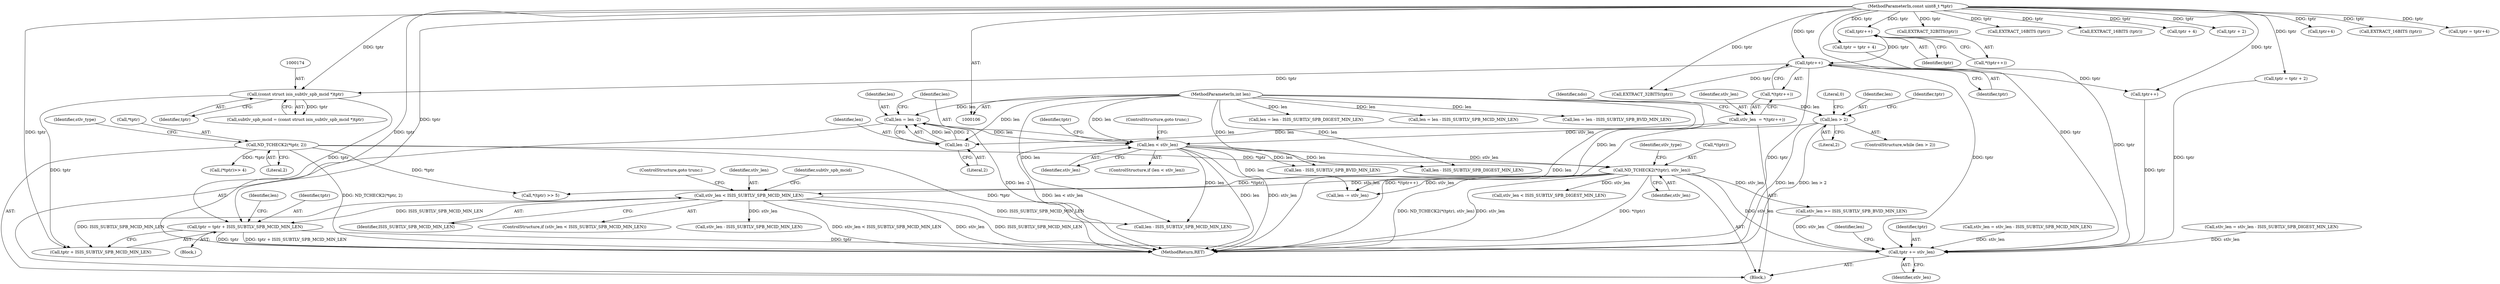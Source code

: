 digraph "0_tcpdump_b20e1639dbac84b3fcb393858521c13ad47a9d70_0@integer" {
"1000196" [label="(Call,tptr = tptr + ISIS_SUBTLV_SPB_MCID_MIN_LEN)"];
"1000173" [label="(Call,(const struct isis_subtlv_spb_mcid *)tptr)"];
"1000132" [label="(Call,tptr++)"];
"1000127" [label="(Call,tptr++)"];
"1000108" [label="(MethodParameterIn,const uint8_t *tptr)"];
"1000167" [label="(Call,stlv_len < ISIS_SUBTLV_SPB_MCID_MIN_LEN)"];
"1000157" [label="(Call,ND_TCHECK2(*(tptr), stlv_len))"];
"1000120" [label="(Call,ND_TCHECK2(*tptr, 2))"];
"1000153" [label="(Call,len < stlv_len)"];
"1000147" [label="(Call,len = len -2)"];
"1000149" [label="(Call,len -2)"];
"1000116" [label="(Call,len > 2)"];
"1000109" [label="(MethodParameterIn,int len)"];
"1000129" [label="(Call,stlv_len  = *(tptr++))"];
"1000360" [label="(Call,tptr += stlv_len)"];
"1000361" [label="(Identifier,tptr)"];
"1000108" [label="(MethodParameterIn,const uint8_t *tptr)"];
"1000116" [label="(Call,len > 2)"];
"1000268" [label="(Call,EXTRACT_32BITS(tptr))"];
"1000130" [label="(Identifier,stlv_len)"];
"1000206" [label="(Call,stlv_len = stlv_len - ISIS_SUBTLV_SPB_MCID_MIN_LEN)"];
"1000326" [label="(Call,EXTRACT_16BITS (tptr))"];
"1000312" [label="(Call,EXTRACT_32BITS(tptr))"];
"1000109" [label="(MethodParameterIn,int len)"];
"1000247" [label="(Call,tptr++)"];
"1000117" [label="(Identifier,len)"];
"1000125" [label="(Identifier,stlv_type)"];
"1000170" [label="(ControlStructure,goto trunc;)"];
"1000291" [label="(Call,len - ISIS_SUBTLV_SPB_DIGEST_MIN_LEN)"];
"1000332" [label="(Call,EXTRACT_16BITS (tptr))"];
"1000303" [label="(Call,stlv_len >= ISIS_SUBTLV_SPB_BVID_MIN_LEN)"];
"1000157" [label="(Call,ND_TCHECK2(*(tptr), stlv_len))"];
"1000197" [label="(Identifier,tptr)"];
"1000151" [label="(Literal,2)"];
"1000347" [label="(Call,len = len - ISIS_SUBTLV_SPB_BVID_MIN_LEN)"];
"1000167" [label="(Call,stlv_len < ISIS_SUBTLV_SPB_MCID_MIN_LEN)"];
"1000120" [label="(Call,ND_TCHECK2(*tptr, 2))"];
"1000215" [label="(Call,stlv_len < ISIS_SUBTLV_SPB_DIGEST_MIN_LEN)"];
"1000286" [label="(Call,tptr + 4)"];
"1000115" [label="(ControlStructure,while (len > 2))"];
"1000136" [label="(Identifier,ndo)"];
"1000196" [label="(Call,tptr = tptr + ISIS_SUBTLV_SPB_MCID_MIN_LEN)"];
"1000166" [label="(ControlStructure,if (stlv_len < ISIS_SUBTLV_SPB_MCID_MIN_LEN))"];
"1000127" [label="(Call,tptr++)"];
"1000225" [label="(Call,*(tptr) >> 5)"];
"1000119" [label="(Block,)"];
"1000133" [label="(Identifier,tptr)"];
"1000284" [label="(Call,tptr = tptr + 4)"];
"1000118" [label="(Literal,2)"];
"1000363" [label="(Call,len -= stlv_len)"];
"1000362" [label="(Identifier,stlv_len)"];
"1000122" [label="(Identifier,tptr)"];
"1000173" [label="(Call,(const struct isis_subtlv_spb_mcid *)tptr)"];
"1000123" [label="(Literal,2)"];
"1000129" [label="(Call,stlv_len  = *(tptr++))"];
"1000342" [label="(Call,tptr = tptr + 2)"];
"1000208" [label="(Call,stlv_len - ISIS_SUBTLV_SPB_MCID_MIN_LEN)"];
"1000168" [label="(Identifier,stlv_len)"];
"1000156" [label="(ControlStructure,goto trunc;)"];
"1000131" [label="(Call,*(tptr++))"];
"1000152" [label="(ControlStructure,if (len < stlv_len))"];
"1000147" [label="(Call,len = len -2)"];
"1000150" [label="(Identifier,len)"];
"1000367" [label="(Literal,0)"];
"1000159" [label="(Identifier,tptr)"];
"1000128" [label="(Identifier,tptr)"];
"1000349" [label="(Call,len - ISIS_SUBTLV_SPB_BVID_MIN_LEN)"];
"1000165" [label="(Block,)"];
"1000149" [label="(Call,len -2)"];
"1000294" [label="(Call,stlv_len = stlv_len - ISIS_SUBTLV_SPB_DIGEST_MIN_LEN)"];
"1000175" [label="(Identifier,tptr)"];
"1000198" [label="(Call,tptr + ISIS_SUBTLV_SPB_MCID_MIN_LEN)"];
"1000172" [label="(Identifier,subtlv_spb_mcid)"];
"1000231" [label="(Call,(*tptr)>> 4)"];
"1000344" [label="(Call,tptr + 2)"];
"1000158" [label="(Call,*(tptr))"];
"1000360" [label="(Call,tptr += stlv_len)"];
"1000289" [label="(Call,len = len - ISIS_SUBTLV_SPB_DIGEST_MIN_LEN)"];
"1000364" [label="(Identifier,len)"];
"1000201" [label="(Call,len = len - ISIS_SUBTLV_SPB_MCID_MIN_LEN)"];
"1000381" [label="(MethodReturn,RET)"];
"1000203" [label="(Call,len - ISIS_SUBTLV_SPB_MCID_MIN_LEN)"];
"1000316" [label="(Call,tptr+4)"];
"1000155" [label="(Identifier,stlv_len)"];
"1000202" [label="(Identifier,len)"];
"1000171" [label="(Call,subtlv_spb_mcid = (const struct isis_subtlv_spb_mcid *)tptr)"];
"1000169" [label="(Identifier,ISIS_SUBTLV_SPB_MCID_MIN_LEN)"];
"1000160" [label="(Identifier,stlv_len)"];
"1000162" [label="(Identifier,stlv_type)"];
"1000154" [label="(Identifier,len)"];
"1000338" [label="(Call,EXTRACT_16BITS (tptr))"];
"1000148" [label="(Identifier,len)"];
"1000126" [label="(Call,*(tptr++))"];
"1000314" [label="(Call,tptr = tptr+4)"];
"1000132" [label="(Call,tptr++)"];
"1000153" [label="(Call,len < stlv_len)"];
"1000121" [label="(Call,*tptr)"];
"1000196" -> "1000165"  [label="AST: "];
"1000196" -> "1000198"  [label="CFG: "];
"1000197" -> "1000196"  [label="AST: "];
"1000198" -> "1000196"  [label="AST: "];
"1000202" -> "1000196"  [label="CFG: "];
"1000196" -> "1000381"  [label="DDG: tptr"];
"1000196" -> "1000381"  [label="DDG: tptr + ISIS_SUBTLV_SPB_MCID_MIN_LEN"];
"1000173" -> "1000196"  [label="DDG: tptr"];
"1000108" -> "1000196"  [label="DDG: tptr"];
"1000167" -> "1000196"  [label="DDG: ISIS_SUBTLV_SPB_MCID_MIN_LEN"];
"1000196" -> "1000360"  [label="DDG: tptr"];
"1000173" -> "1000171"  [label="AST: "];
"1000173" -> "1000175"  [label="CFG: "];
"1000174" -> "1000173"  [label="AST: "];
"1000175" -> "1000173"  [label="AST: "];
"1000171" -> "1000173"  [label="CFG: "];
"1000173" -> "1000171"  [label="DDG: tptr"];
"1000132" -> "1000173"  [label="DDG: tptr"];
"1000108" -> "1000173"  [label="DDG: tptr"];
"1000173" -> "1000198"  [label="DDG: tptr"];
"1000132" -> "1000131"  [label="AST: "];
"1000132" -> "1000133"  [label="CFG: "];
"1000133" -> "1000132"  [label="AST: "];
"1000131" -> "1000132"  [label="CFG: "];
"1000132" -> "1000381"  [label="DDG: tptr"];
"1000127" -> "1000132"  [label="DDG: tptr"];
"1000108" -> "1000132"  [label="DDG: tptr"];
"1000132" -> "1000247"  [label="DDG: tptr"];
"1000132" -> "1000312"  [label="DDG: tptr"];
"1000132" -> "1000360"  [label="DDG: tptr"];
"1000127" -> "1000126"  [label="AST: "];
"1000127" -> "1000128"  [label="CFG: "];
"1000128" -> "1000127"  [label="AST: "];
"1000126" -> "1000127"  [label="CFG: "];
"1000108" -> "1000127"  [label="DDG: tptr"];
"1000108" -> "1000106"  [label="AST: "];
"1000108" -> "1000381"  [label="DDG: tptr"];
"1000108" -> "1000198"  [label="DDG: tptr"];
"1000108" -> "1000247"  [label="DDG: tptr"];
"1000108" -> "1000268"  [label="DDG: tptr"];
"1000108" -> "1000284"  [label="DDG: tptr"];
"1000108" -> "1000286"  [label="DDG: tptr"];
"1000108" -> "1000312"  [label="DDG: tptr"];
"1000108" -> "1000314"  [label="DDG: tptr"];
"1000108" -> "1000316"  [label="DDG: tptr"];
"1000108" -> "1000326"  [label="DDG: tptr"];
"1000108" -> "1000332"  [label="DDG: tptr"];
"1000108" -> "1000338"  [label="DDG: tptr"];
"1000108" -> "1000342"  [label="DDG: tptr"];
"1000108" -> "1000344"  [label="DDG: tptr"];
"1000108" -> "1000360"  [label="DDG: tptr"];
"1000167" -> "1000166"  [label="AST: "];
"1000167" -> "1000169"  [label="CFG: "];
"1000168" -> "1000167"  [label="AST: "];
"1000169" -> "1000167"  [label="AST: "];
"1000170" -> "1000167"  [label="CFG: "];
"1000172" -> "1000167"  [label="CFG: "];
"1000167" -> "1000381"  [label="DDG: stlv_len"];
"1000167" -> "1000381"  [label="DDG: ISIS_SUBTLV_SPB_MCID_MIN_LEN"];
"1000167" -> "1000381"  [label="DDG: stlv_len < ISIS_SUBTLV_SPB_MCID_MIN_LEN"];
"1000157" -> "1000167"  [label="DDG: stlv_len"];
"1000167" -> "1000198"  [label="DDG: ISIS_SUBTLV_SPB_MCID_MIN_LEN"];
"1000167" -> "1000203"  [label="DDG: ISIS_SUBTLV_SPB_MCID_MIN_LEN"];
"1000167" -> "1000208"  [label="DDG: stlv_len"];
"1000157" -> "1000119"  [label="AST: "];
"1000157" -> "1000160"  [label="CFG: "];
"1000158" -> "1000157"  [label="AST: "];
"1000160" -> "1000157"  [label="AST: "];
"1000162" -> "1000157"  [label="CFG: "];
"1000157" -> "1000381"  [label="DDG: ND_TCHECK2(*(tptr), stlv_len)"];
"1000157" -> "1000381"  [label="DDG: stlv_len"];
"1000157" -> "1000381"  [label="DDG: *(tptr)"];
"1000120" -> "1000157"  [label="DDG: *tptr"];
"1000153" -> "1000157"  [label="DDG: stlv_len"];
"1000157" -> "1000215"  [label="DDG: stlv_len"];
"1000157" -> "1000225"  [label="DDG: *(tptr)"];
"1000157" -> "1000303"  [label="DDG: stlv_len"];
"1000157" -> "1000360"  [label="DDG: stlv_len"];
"1000157" -> "1000363"  [label="DDG: stlv_len"];
"1000120" -> "1000119"  [label="AST: "];
"1000120" -> "1000123"  [label="CFG: "];
"1000121" -> "1000120"  [label="AST: "];
"1000123" -> "1000120"  [label="AST: "];
"1000125" -> "1000120"  [label="CFG: "];
"1000120" -> "1000381"  [label="DDG: *tptr"];
"1000120" -> "1000381"  [label="DDG: ND_TCHECK2(*tptr, 2)"];
"1000120" -> "1000225"  [label="DDG: *tptr"];
"1000120" -> "1000231"  [label="DDG: *tptr"];
"1000153" -> "1000152"  [label="AST: "];
"1000153" -> "1000155"  [label="CFG: "];
"1000154" -> "1000153"  [label="AST: "];
"1000155" -> "1000153"  [label="AST: "];
"1000156" -> "1000153"  [label="CFG: "];
"1000159" -> "1000153"  [label="CFG: "];
"1000153" -> "1000381"  [label="DDG: len"];
"1000153" -> "1000381"  [label="DDG: stlv_len"];
"1000153" -> "1000381"  [label="DDG: len < stlv_len"];
"1000147" -> "1000153"  [label="DDG: len"];
"1000109" -> "1000153"  [label="DDG: len"];
"1000129" -> "1000153"  [label="DDG: stlv_len"];
"1000153" -> "1000203"  [label="DDG: len"];
"1000153" -> "1000291"  [label="DDG: len"];
"1000153" -> "1000349"  [label="DDG: len"];
"1000153" -> "1000363"  [label="DDG: len"];
"1000147" -> "1000119"  [label="AST: "];
"1000147" -> "1000149"  [label="CFG: "];
"1000148" -> "1000147"  [label="AST: "];
"1000149" -> "1000147"  [label="AST: "];
"1000154" -> "1000147"  [label="CFG: "];
"1000147" -> "1000381"  [label="DDG: len -2"];
"1000149" -> "1000147"  [label="DDG: len"];
"1000149" -> "1000147"  [label="DDG: 2"];
"1000109" -> "1000147"  [label="DDG: len"];
"1000149" -> "1000151"  [label="CFG: "];
"1000150" -> "1000149"  [label="AST: "];
"1000151" -> "1000149"  [label="AST: "];
"1000116" -> "1000149"  [label="DDG: len"];
"1000109" -> "1000149"  [label="DDG: len"];
"1000116" -> "1000115"  [label="AST: "];
"1000116" -> "1000118"  [label="CFG: "];
"1000117" -> "1000116"  [label="AST: "];
"1000118" -> "1000116"  [label="AST: "];
"1000122" -> "1000116"  [label="CFG: "];
"1000367" -> "1000116"  [label="CFG: "];
"1000116" -> "1000381"  [label="DDG: len"];
"1000116" -> "1000381"  [label="DDG: len > 2"];
"1000109" -> "1000116"  [label="DDG: len"];
"1000109" -> "1000106"  [label="AST: "];
"1000109" -> "1000381"  [label="DDG: len"];
"1000109" -> "1000201"  [label="DDG: len"];
"1000109" -> "1000203"  [label="DDG: len"];
"1000109" -> "1000289"  [label="DDG: len"];
"1000109" -> "1000291"  [label="DDG: len"];
"1000109" -> "1000347"  [label="DDG: len"];
"1000109" -> "1000349"  [label="DDG: len"];
"1000109" -> "1000363"  [label="DDG: len"];
"1000129" -> "1000119"  [label="AST: "];
"1000129" -> "1000131"  [label="CFG: "];
"1000130" -> "1000129"  [label="AST: "];
"1000131" -> "1000129"  [label="AST: "];
"1000136" -> "1000129"  [label="CFG: "];
"1000129" -> "1000381"  [label="DDG: *(tptr++)"];
"1000360" -> "1000119"  [label="AST: "];
"1000360" -> "1000362"  [label="CFG: "];
"1000361" -> "1000360"  [label="AST: "];
"1000362" -> "1000360"  [label="AST: "];
"1000364" -> "1000360"  [label="CFG: "];
"1000303" -> "1000360"  [label="DDG: stlv_len"];
"1000206" -> "1000360"  [label="DDG: stlv_len"];
"1000294" -> "1000360"  [label="DDG: stlv_len"];
"1000247" -> "1000360"  [label="DDG: tptr"];
"1000342" -> "1000360"  [label="DDG: tptr"];
"1000284" -> "1000360"  [label="DDG: tptr"];
}
